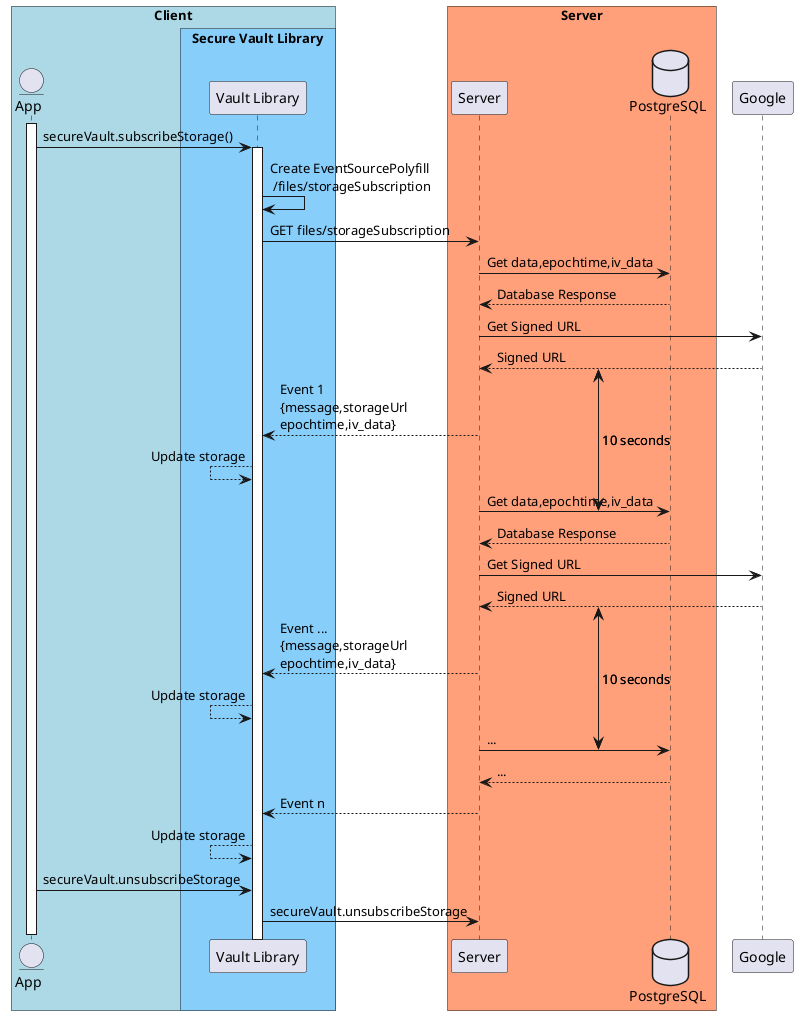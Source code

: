 @startuml Subscribe
!pragma teoz true

box "Client" #LightBlue
entity App
box "Secure Vault Library" #LightSkyBlue
participant "Vault Library" as SVC
end box
end box
box "Server" #LightSalmon
participant Server
database PostgreSQL
end box

activate App
    
    App -> SVC: secureVault.subscribeStorage()
    activate SVC
    SVC -> SVC: Create EventSourcePolyfill \n /files/storageSubscription
    SVC -> Server: GET files/storageSubscription
    Server -> PostgreSQL: Get data,epochtime,iv_data
    Server <-- PostgreSQL: Database Response
    Server -> Google: Get Signed URL
    {start1} Server <-- Google: Signed URL
    SVC <-- Server: Event 1 \n{message,storageUrl\nepochtime,iv_data}
    SVC <--SVC: Update storage
    {end1} Server -> PostgreSQL: Get data,epochtime,iv_data
    Server <-- PostgreSQL: Database Response
    Server -> Google: Get Signed URL
    {start2} Server <-- Google: Signed URL
    SVC <-- Server: Event ... \n{message,storageUrl\nepochtime,iv_data}
    SVC <--SVC: Update storage
    
    {end2} Server -> PostgreSQL: ...
    Server <-- PostgreSQL: ...
    SVC <--Server: Event n
    SVC <--SVC: Update storage
    App -> SVC: secureVault.unsubscribeStorage
    SVC -> Server: secureVault.unsubscribeStorage
deactivate App
{start1} <-> {end1}: 10 seconds
{start2} <-> {end2}: 10 seconds
@enduml